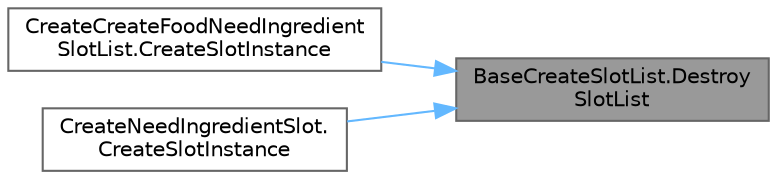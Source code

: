 digraph "BaseCreateSlotList.DestroySlotList"
{
 // LATEX_PDF_SIZE
  bgcolor="transparent";
  edge [fontname=Helvetica,fontsize=10,labelfontname=Helvetica,labelfontsize=10];
  node [fontname=Helvetica,fontsize=10,shape=box,height=0.2,width=0.4];
  rankdir="RL";
  Node1 [id="Node000001",label="BaseCreateSlotList.Destroy\lSlotList",height=0.2,width=0.4,color="gray40", fillcolor="grey60", style="filled", fontcolor="black",tooltip=" "];
  Node1 -> Node2 [id="edge1_Node000001_Node000002",dir="back",color="steelblue1",style="solid",tooltip=" "];
  Node2 [id="Node000002",label="CreateCreateFoodNeedIngredient\lSlotList.CreateSlotInstance",height=0.2,width=0.4,color="grey40", fillcolor="white", style="filled",URL="$class_create_create_food_need_ingredient_slot_list.html#af88f44258e6fd4f142cdb47e52ce30a5",tooltip=" "];
  Node1 -> Node3 [id="edge2_Node000001_Node000003",dir="back",color="steelblue1",style="solid",tooltip=" "];
  Node3 [id="Node000003",label="CreateNeedIngredientSlot.\lCreateSlotInstance",height=0.2,width=0.4,color="grey40", fillcolor="white", style="filled",URL="$class_create_need_ingredient_slot.html#a978f5c743d6d2fe72867de1b66c53a22",tooltip=" "];
}
